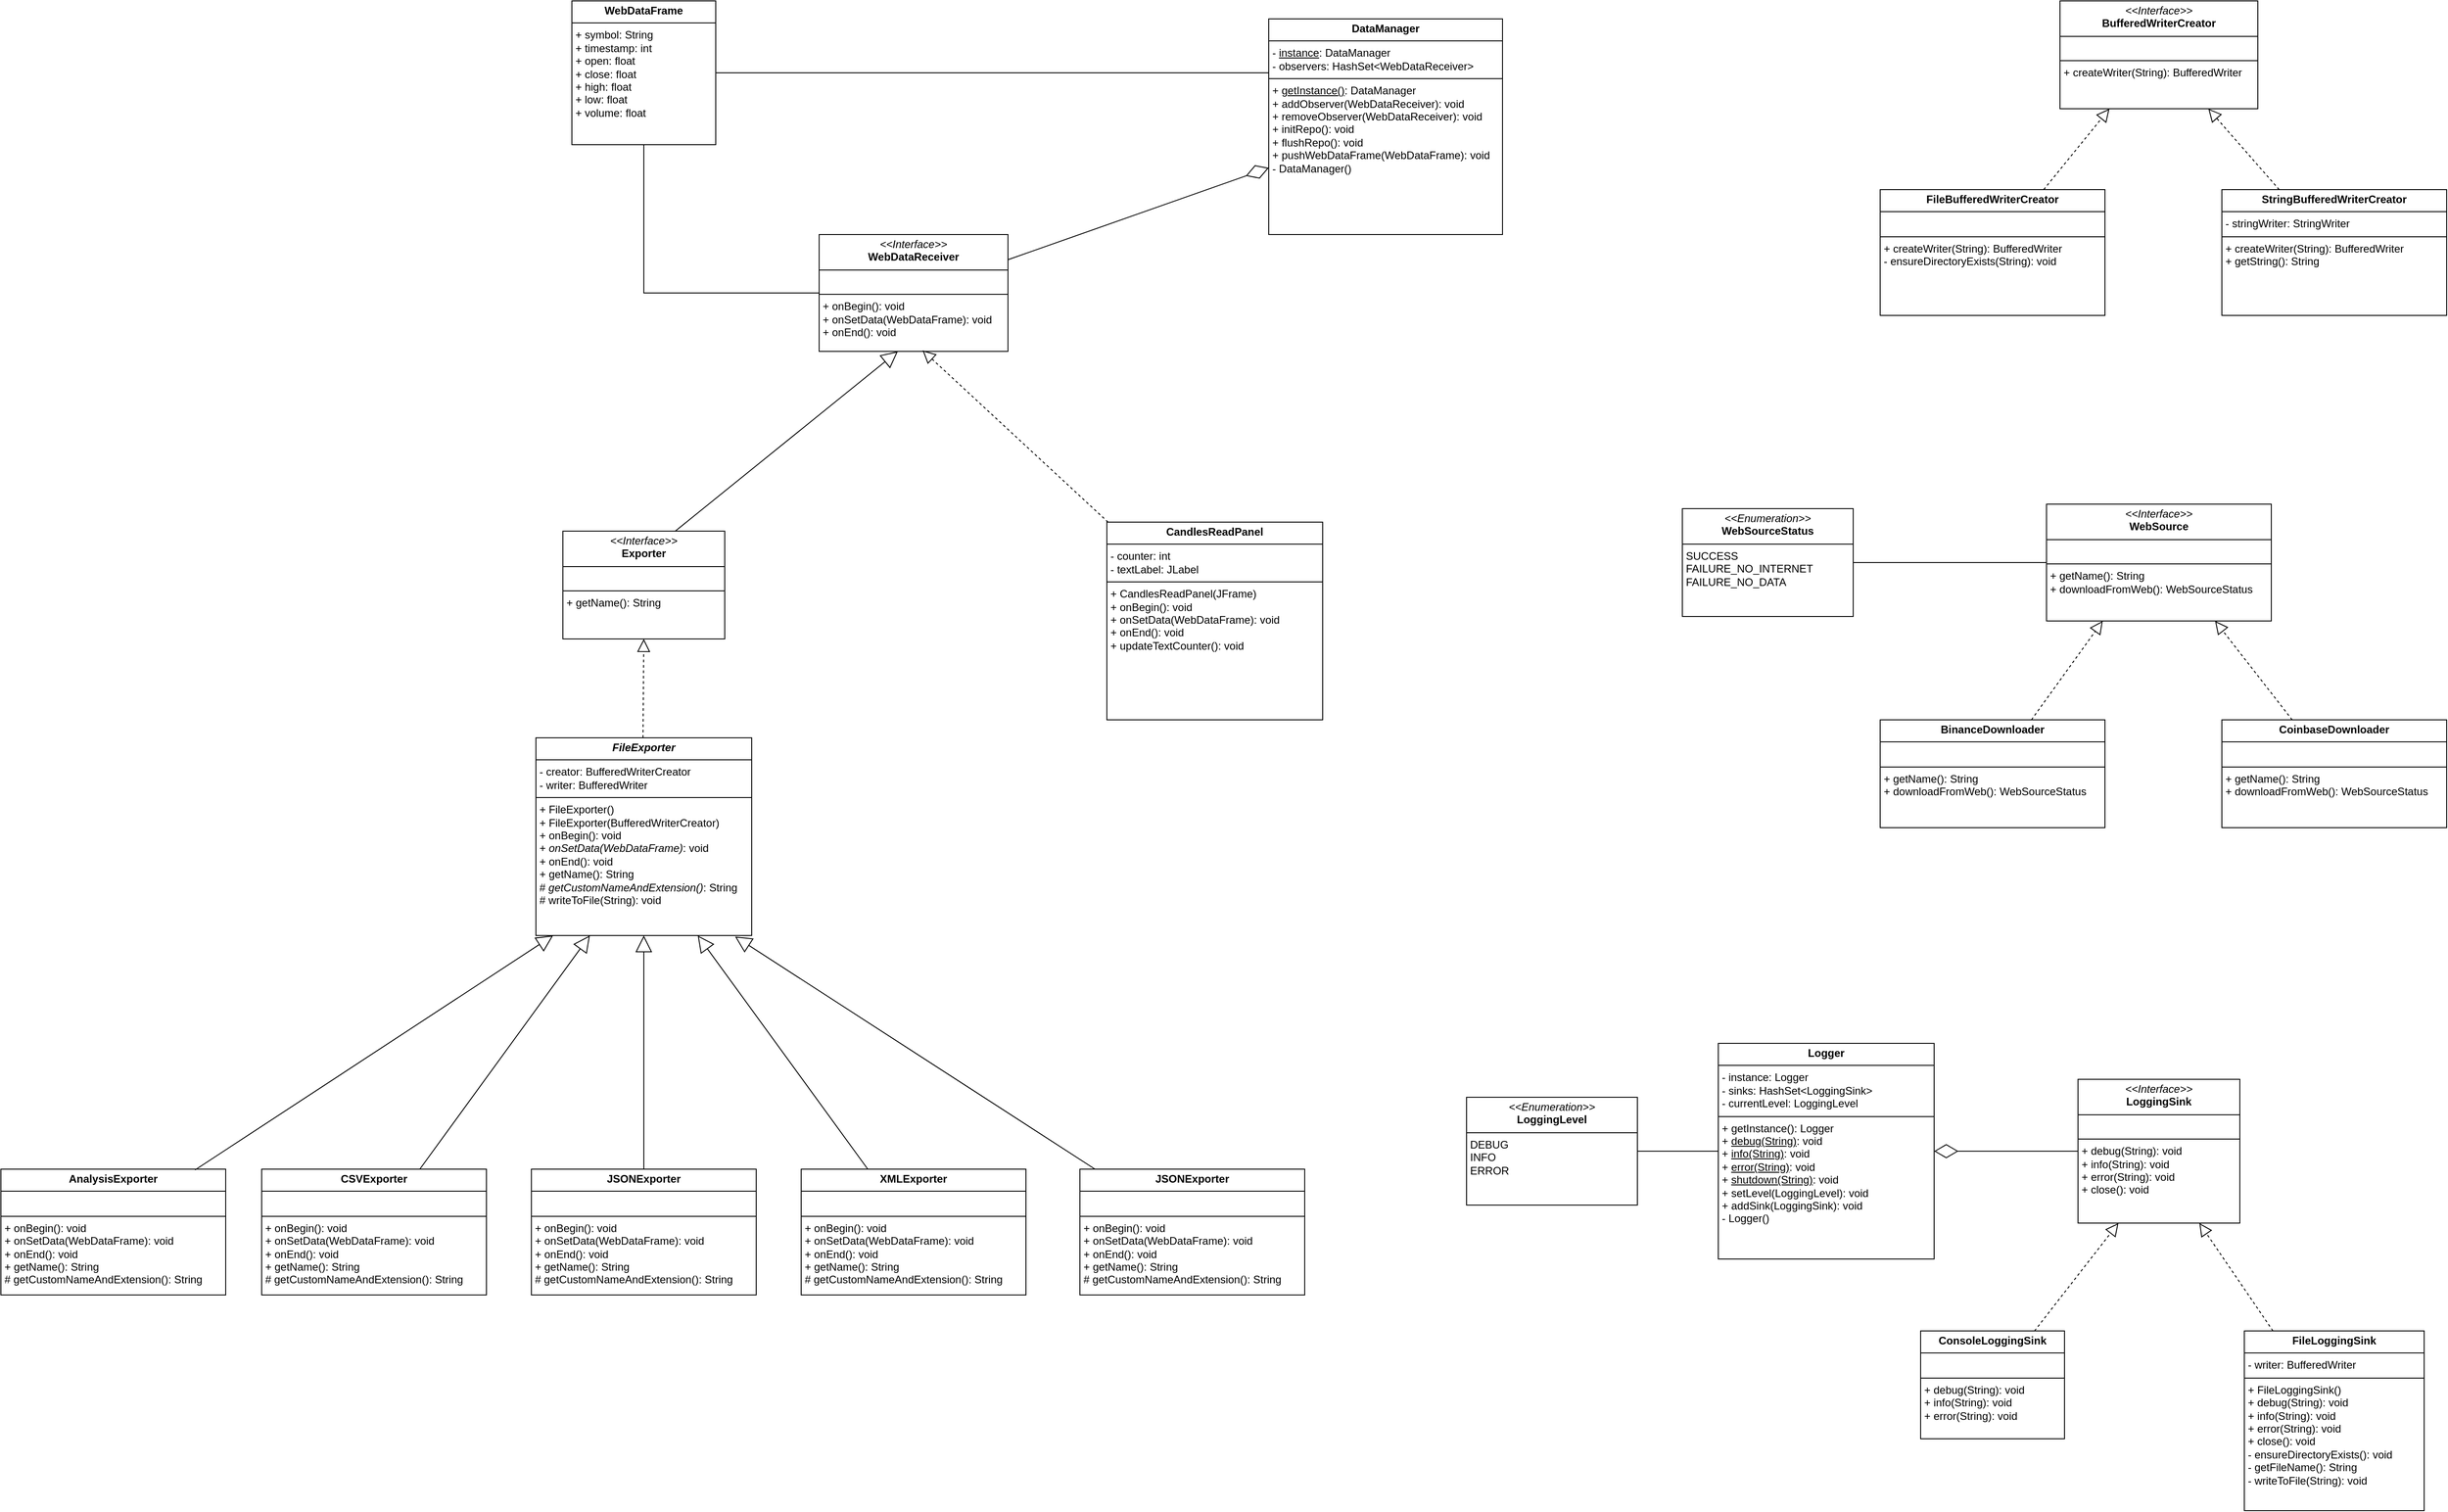 <mxfile version="28.2.7">
  <diagram name="Strona-1" id="zHpnIhUEnc6ASibu7dxd">
    <mxGraphModel dx="2084" dy="1054" grid="1" gridSize="20" guides="1" tooltips="1" connect="1" arrows="1" fold="1" page="1" pageScale="1" pageWidth="3000" pageHeight="2000" math="0" shadow="0">
      <root>
        <mxCell id="0" />
        <mxCell id="1" parent="0" />
        <mxCell id="rGbhJyJhz0m8njLA5riN-10" value="&lt;p style=&quot;margin:0px;margin-top:4px;text-align:center;&quot;&gt;&lt;i&gt;&amp;lt;&amp;lt;Interface&amp;gt;&amp;gt;&lt;/i&gt;&lt;br&gt;&lt;b&gt;WebSource&lt;/b&gt;&lt;/p&gt;&lt;hr size=&quot;1&quot; style=&quot;border-style:solid;&quot;&gt;&lt;p style=&quot;margin:0px;margin-left:4px;&quot;&gt;&lt;br&gt;&lt;/p&gt;&lt;hr size=&quot;1&quot; style=&quot;border-style:solid;&quot;&gt;&lt;p style=&quot;margin:0px;margin-left:4px;&quot;&gt;+ getName(): String&lt;br&gt;+ downloadFromWeb(): WebSourceStatus&lt;/p&gt;" style="verticalAlign=top;align=left;overflow=fill;html=1;whiteSpace=wrap;" parent="1" vertex="1">
          <mxGeometry x="2385" y="640" width="250" height="130" as="geometry" />
        </mxCell>
        <mxCell id="rGbhJyJhz0m8njLA5riN-11" value="&lt;p style=&quot;margin:0px;margin-top:4px;text-align:center;&quot;&gt;&lt;i&gt;&amp;lt;&amp;lt;Interface&amp;gt;&amp;gt;&lt;/i&gt;&lt;br&gt;&lt;b&gt;WebDataReceiver&lt;/b&gt;&lt;/p&gt;&lt;hr size=&quot;1&quot; style=&quot;border-style:solid;&quot;&gt;&lt;p style=&quot;margin:0px;margin-left:4px;&quot;&gt;&lt;br&gt;&lt;/p&gt;&lt;hr size=&quot;1&quot; style=&quot;border-style:solid;&quot;&gt;&lt;p style=&quot;margin:0px;margin-left:4px;&quot;&gt;+ onBegin(): void&lt;br&gt;+ onSetData(WebDataFrame): void&lt;/p&gt;&lt;p style=&quot;margin:0px;margin-left:4px;&quot;&gt;+ onEnd(): void&lt;/p&gt;" style="verticalAlign=top;align=left;overflow=fill;html=1;whiteSpace=wrap;" parent="1" vertex="1">
          <mxGeometry x="1020" y="340" width="210" height="130" as="geometry" />
        </mxCell>
        <mxCell id="rGbhJyJhz0m8njLA5riN-13" value="&lt;p style=&quot;margin:0px;margin-top:4px;text-align:center;&quot;&gt;&lt;i&gt;&amp;lt;&amp;lt;Enumeration&amp;gt;&amp;gt;&lt;/i&gt;&lt;br&gt;&lt;b&gt;WebSourceStatus&lt;/b&gt;&lt;/p&gt;&lt;hr size=&quot;1&quot; style=&quot;border-style:solid;&quot;&gt;&lt;p style=&quot;margin:0px;margin-left:4px;&quot;&gt;SUCCESS&lt;/p&gt;&lt;p style=&quot;margin:0px;margin-left:4px;&quot;&gt;FAILURE_NO_INTERNET&lt;/p&gt;&lt;p style=&quot;margin:0px;margin-left:4px;&quot;&gt;FAILURE_NO_DATA&lt;/p&gt;" style="verticalAlign=top;align=left;overflow=fill;html=1;whiteSpace=wrap;" parent="1" vertex="1">
          <mxGeometry x="1980" y="645" width="190" height="120" as="geometry" />
        </mxCell>
        <mxCell id="rGbhJyJhz0m8njLA5riN-15" value="&lt;p style=&quot;margin:0px;margin-top:4px;text-align:center;&quot;&gt;&lt;b&gt;WebDataFrame&lt;/b&gt;&lt;/p&gt;&lt;hr size=&quot;1&quot; style=&quot;border-style:solid;&quot;&gt;&lt;p style=&quot;margin:0px;margin-left:4px;&quot;&gt;+ symbol: String&lt;/p&gt;&lt;p style=&quot;margin:0px;margin-left:4px;&quot;&gt;+ timestamp: int&lt;/p&gt;&lt;p style=&quot;margin:0px;margin-left:4px;&quot;&gt;+ open: float&lt;/p&gt;&lt;p style=&quot;margin:0px;margin-left:4px;&quot;&gt;+ close: float&lt;/p&gt;&lt;p style=&quot;margin:0px;margin-left:4px;&quot;&gt;+ high: float&lt;/p&gt;&lt;p style=&quot;margin:0px;margin-left:4px;&quot;&gt;+ low: float&lt;/p&gt;&lt;p style=&quot;margin:0px;margin-left:4px;&quot;&gt;+ volume: float&lt;/p&gt;" style="verticalAlign=top;align=left;overflow=fill;html=1;whiteSpace=wrap;" parent="1" vertex="1">
          <mxGeometry x="745" y="80" width="160" height="160" as="geometry" />
        </mxCell>
        <mxCell id="rGbhJyJhz0m8njLA5riN-16" value="&lt;p style=&quot;margin:0px;margin-top:4px;text-align:center;&quot;&gt;&lt;i&gt;&amp;lt;&amp;lt;Interface&amp;gt;&amp;gt;&lt;/i&gt;&lt;br&gt;&lt;b&gt;Exporter&lt;/b&gt;&lt;/p&gt;&lt;hr size=&quot;1&quot; style=&quot;border-style:solid;&quot;&gt;&lt;p style=&quot;margin:0px;margin-left:4px;&quot;&gt;&lt;br&gt;&lt;/p&gt;&lt;hr size=&quot;1&quot; style=&quot;border-style:solid;&quot;&gt;&lt;p style=&quot;margin:0px;margin-left:4px;&quot;&gt;+ getName(): String&lt;br&gt;&lt;/p&gt;" style="verticalAlign=top;align=left;overflow=fill;html=1;whiteSpace=wrap;" parent="1" vertex="1">
          <mxGeometry x="735" y="670" width="180" height="120" as="geometry" />
        </mxCell>
        <mxCell id="rGbhJyJhz0m8njLA5riN-18" value="&lt;p style=&quot;margin:0px;margin-top:4px;text-align:center;&quot;&gt;&lt;b&gt;&lt;i&gt;FileExporter&lt;/i&gt;&lt;/b&gt;&lt;/p&gt;&lt;hr size=&quot;1&quot; style=&quot;border-style:solid;&quot;&gt;&lt;p style=&quot;margin:0px;margin-left:4px;&quot;&gt;- creator: BufferedWriterCreator&lt;/p&gt;&lt;p style=&quot;margin:0px;margin-left:4px;&quot;&gt;- writer: BufferedWriter&lt;/p&gt;&lt;hr size=&quot;1&quot; style=&quot;border-style:solid;&quot;&gt;&lt;p style=&quot;margin:0px;margin-left:4px;&quot;&gt;+ FileExporter()&lt;/p&gt;&lt;p style=&quot;margin:0px;margin-left:4px;&quot;&gt;+ FileExporter(BufferedWriterCreator)&lt;/p&gt;&lt;p style=&quot;margin: 0px 0px 0px 4px;&quot;&gt;+ onBegin(): void&lt;/p&gt;&lt;p style=&quot;margin: 0px 0px 0px 4px;&quot;&gt;+&amp;nbsp;&lt;i&gt;onSetData(&lt;span style=&quot;background-color: transparent; color: light-dark(rgb(0, 0, 0), rgb(255, 255, 255));&quot;&gt;WebDataFrame&lt;/span&gt;&lt;/i&gt;&lt;span style=&quot;background-color: transparent; color: light-dark(rgb(0, 0, 0), rgb(255, 255, 255));&quot;&gt;&lt;i&gt;)&lt;/i&gt;: void&lt;/span&gt;&lt;/p&gt;&lt;p style=&quot;margin: 0px 0px 0px 4px;&quot;&gt;+ onEnd(): void&lt;/p&gt;&lt;p style=&quot;margin: 0px 0px 0px 4px;&quot;&gt;+ getName(): String&lt;/p&gt;&lt;p style=&quot;margin:0px;margin-left:4px;&quot;&gt;# &lt;i&gt;getCustomNameAndExtension()&lt;/i&gt;: String&lt;/p&gt;&lt;p style=&quot;margin:0px;margin-left:4px;&quot;&gt;# writeToFile(String): void&lt;/p&gt;" style="verticalAlign=top;align=left;overflow=fill;html=1;whiteSpace=wrap;" parent="1" vertex="1">
          <mxGeometry x="705" y="900" width="240" height="220" as="geometry" />
        </mxCell>
        <mxCell id="rGbhJyJhz0m8njLA5riN-19" value="&lt;p style=&quot;margin:0px;margin-top:4px;text-align:center;&quot;&gt;&lt;b&gt;AnalysisExporter&lt;/b&gt;&lt;/p&gt;&lt;hr size=&quot;1&quot; style=&quot;border-style:solid;&quot;&gt;&lt;p style=&quot;margin:0px;margin-left:4px;&quot;&gt;&lt;br&gt;&lt;/p&gt;&lt;hr size=&quot;1&quot; style=&quot;border-style:solid;&quot;&gt;&lt;p style=&quot;margin:0px;margin-left:4px;&quot;&gt;&lt;span style=&quot;background-color: transparent; color: light-dark(rgb(0, 0, 0), rgb(255, 255, 255));&quot;&gt;+ onBegin(): void&lt;/span&gt;&lt;/p&gt;&lt;p style=&quot;margin: 0px 0px 0px 4px;&quot;&gt;+&amp;nbsp;onSetData(&lt;span style=&quot;background-color: transparent; color: light-dark(rgb(0, 0, 0), rgb(255, 255, 255));&quot;&gt;WebDataFrame&lt;/span&gt;&lt;span style=&quot;background-color: transparent; color: light-dark(rgb(0, 0, 0), rgb(255, 255, 255));&quot;&gt;): void&lt;/span&gt;&lt;/p&gt;&lt;p style=&quot;margin: 0px 0px 0px 4px;&quot;&gt;+ onEnd(): void&lt;/p&gt;&lt;p style=&quot;margin: 0px 0px 0px 4px;&quot;&gt;+ getName(): String&lt;/p&gt;&lt;p style=&quot;margin: 0px 0px 0px 4px;&quot;&gt;#&amp;nbsp;getCustomNameAndExtension(): String&lt;/p&gt;" style="verticalAlign=top;align=left;overflow=fill;html=1;whiteSpace=wrap;" parent="1" vertex="1">
          <mxGeometry x="110" y="1380" width="250" height="140" as="geometry" />
        </mxCell>
        <mxCell id="rGbhJyJhz0m8njLA5riN-20" value="&lt;p style=&quot;margin:0px;margin-top:4px;text-align:center;&quot;&gt;&lt;b&gt;CSVExporter&lt;/b&gt;&lt;/p&gt;&lt;hr size=&quot;1&quot; style=&quot;border-style:solid;&quot;&gt;&lt;p style=&quot;margin:0px;margin-left:4px;&quot;&gt;&lt;br&gt;&lt;/p&gt;&lt;hr size=&quot;1&quot; style=&quot;border-style:solid;&quot;&gt;&lt;p style=&quot;margin:0px;margin-left:4px;&quot;&gt;&lt;span style=&quot;background-color: transparent; color: light-dark(rgb(0, 0, 0), rgb(255, 255, 255));&quot;&gt;+ onBegin(): void&lt;/span&gt;&lt;/p&gt;&lt;p style=&quot;margin: 0px 0px 0px 4px;&quot;&gt;+&amp;nbsp;onSetData(&lt;span style=&quot;background-color: transparent; color: light-dark(rgb(0, 0, 0), rgb(255, 255, 255));&quot;&gt;WebDataFrame&lt;/span&gt;&lt;span style=&quot;background-color: transparent; color: light-dark(rgb(0, 0, 0), rgb(255, 255, 255));&quot;&gt;): void&lt;/span&gt;&lt;/p&gt;&lt;p style=&quot;margin: 0px 0px 0px 4px;&quot;&gt;+ onEnd(): void&lt;/p&gt;&lt;p style=&quot;margin: 0px 0px 0px 4px;&quot;&gt;+ getName(): String&lt;/p&gt;&lt;p style=&quot;margin: 0px 0px 0px 4px;&quot;&gt;#&amp;nbsp;getCustomNameAndExtension(): String&lt;/p&gt;" style="verticalAlign=top;align=left;overflow=fill;html=1;whiteSpace=wrap;" parent="1" vertex="1">
          <mxGeometry x="400" y="1380" width="250" height="140" as="geometry" />
        </mxCell>
        <mxCell id="rGbhJyJhz0m8njLA5riN-21" value="&lt;p style=&quot;margin:0px;margin-top:4px;text-align:center;&quot;&gt;&lt;b&gt;JSONExporter&lt;/b&gt;&lt;/p&gt;&lt;hr size=&quot;1&quot; style=&quot;border-style:solid;&quot;&gt;&lt;p style=&quot;margin:0px;margin-left:4px;&quot;&gt;&lt;br&gt;&lt;/p&gt;&lt;hr size=&quot;1&quot; style=&quot;border-style:solid;&quot;&gt;&lt;p style=&quot;margin:0px;margin-left:4px;&quot;&gt;&lt;span style=&quot;background-color: transparent; color: light-dark(rgb(0, 0, 0), rgb(255, 255, 255));&quot;&gt;+ onBegin(): void&lt;/span&gt;&lt;/p&gt;&lt;p style=&quot;margin: 0px 0px 0px 4px;&quot;&gt;+&amp;nbsp;onSetData(&lt;span style=&quot;background-color: transparent; color: light-dark(rgb(0, 0, 0), rgb(255, 255, 255));&quot;&gt;WebDataFrame&lt;/span&gt;&lt;span style=&quot;background-color: transparent; color: light-dark(rgb(0, 0, 0), rgb(255, 255, 255));&quot;&gt;): void&lt;/span&gt;&lt;/p&gt;&lt;p style=&quot;margin: 0px 0px 0px 4px;&quot;&gt;+ onEnd(): void&lt;/p&gt;&lt;p style=&quot;margin: 0px 0px 0px 4px;&quot;&gt;+ getName(): String&lt;/p&gt;&lt;p style=&quot;margin: 0px 0px 0px 4px;&quot;&gt;#&amp;nbsp;getCustomNameAndExtension(): String&lt;/p&gt;" style="verticalAlign=top;align=left;overflow=fill;html=1;whiteSpace=wrap;" parent="1" vertex="1">
          <mxGeometry x="700" y="1380" width="250" height="140" as="geometry" />
        </mxCell>
        <mxCell id="rGbhJyJhz0m8njLA5riN-22" value="&lt;p style=&quot;margin:0px;margin-top:4px;text-align:center;&quot;&gt;&lt;b&gt;XMLExporter&lt;/b&gt;&lt;/p&gt;&lt;hr size=&quot;1&quot; style=&quot;border-style:solid;&quot;&gt;&lt;p style=&quot;margin:0px;margin-left:4px;&quot;&gt;&lt;br&gt;&lt;/p&gt;&lt;hr size=&quot;1&quot; style=&quot;border-style:solid;&quot;&gt;&lt;p style=&quot;margin:0px;margin-left:4px;&quot;&gt;&lt;span style=&quot;background-color: transparent; color: light-dark(rgb(0, 0, 0), rgb(255, 255, 255));&quot;&gt;+ onBegin(): void&lt;/span&gt;&lt;/p&gt;&lt;p style=&quot;margin: 0px 0px 0px 4px;&quot;&gt;+&amp;nbsp;onSetData(&lt;span style=&quot;background-color: transparent; color: light-dark(rgb(0, 0, 0), rgb(255, 255, 255));&quot;&gt;WebDataFrame&lt;/span&gt;&lt;span style=&quot;background-color: transparent; color: light-dark(rgb(0, 0, 0), rgb(255, 255, 255));&quot;&gt;): void&lt;/span&gt;&lt;/p&gt;&lt;p style=&quot;margin: 0px 0px 0px 4px;&quot;&gt;+ onEnd(): void&lt;/p&gt;&lt;p style=&quot;margin: 0px 0px 0px 4px;&quot;&gt;+ getName(): String&lt;/p&gt;&lt;p style=&quot;margin: 0px 0px 0px 4px;&quot;&gt;#&amp;nbsp;getCustomNameAndExtension(): String&lt;/p&gt;" style="verticalAlign=top;align=left;overflow=fill;html=1;whiteSpace=wrap;" parent="1" vertex="1">
          <mxGeometry x="1000" y="1380" width="250" height="140" as="geometry" />
        </mxCell>
        <mxCell id="rGbhJyJhz0m8njLA5riN-23" value="&lt;p style=&quot;margin:0px;margin-top:4px;text-align:center;&quot;&gt;&lt;b&gt;JSONExporter&lt;/b&gt;&lt;/p&gt;&lt;hr size=&quot;1&quot; style=&quot;border-style:solid;&quot;&gt;&lt;p style=&quot;margin:0px;margin-left:4px;&quot;&gt;&lt;br&gt;&lt;/p&gt;&lt;hr size=&quot;1&quot; style=&quot;border-style:solid;&quot;&gt;&lt;p style=&quot;margin:0px;margin-left:4px;&quot;&gt;&lt;span style=&quot;background-color: transparent; color: light-dark(rgb(0, 0, 0), rgb(255, 255, 255));&quot;&gt;+ onBegin(): void&lt;/span&gt;&lt;/p&gt;&lt;p style=&quot;margin: 0px 0px 0px 4px;&quot;&gt;+&amp;nbsp;onSetData(&lt;span style=&quot;background-color: transparent; color: light-dark(rgb(0, 0, 0), rgb(255, 255, 255));&quot;&gt;WebDataFrame&lt;/span&gt;&lt;span style=&quot;background-color: transparent; color: light-dark(rgb(0, 0, 0), rgb(255, 255, 255));&quot;&gt;): void&lt;/span&gt;&lt;/p&gt;&lt;p style=&quot;margin: 0px 0px 0px 4px;&quot;&gt;+ onEnd(): void&lt;/p&gt;&lt;p style=&quot;margin: 0px 0px 0px 4px;&quot;&gt;+ getName(): String&lt;/p&gt;&lt;p style=&quot;margin: 0px 0px 0px 4px;&quot;&gt;#&amp;nbsp;getCustomNameAndExtension(): String&lt;/p&gt;" style="verticalAlign=top;align=left;overflow=fill;html=1;whiteSpace=wrap;" parent="1" vertex="1">
          <mxGeometry x="1310" y="1380" width="250" height="140" as="geometry" />
        </mxCell>
        <mxCell id="rGbhJyJhz0m8njLA5riN-24" value="&lt;p style=&quot;margin:0px;margin-top:4px;text-align:center;&quot;&gt;&lt;i&gt;&amp;lt;&amp;lt;Interface&amp;gt;&amp;gt;&lt;/i&gt;&lt;br&gt;&lt;b&gt;BufferedWriterCreator&lt;/b&gt;&lt;/p&gt;&lt;hr size=&quot;1&quot; style=&quot;border-style:solid;&quot;&gt;&lt;p style=&quot;margin:0px;margin-left:4px;&quot;&gt;&lt;br&gt;&lt;/p&gt;&lt;hr size=&quot;1&quot; style=&quot;border-style:solid;&quot;&gt;&lt;p style=&quot;margin:0px;margin-left:4px;&quot;&gt;+ createWriter(String): BufferedWriter&lt;br&gt;&lt;/p&gt;" style="verticalAlign=top;align=left;overflow=fill;html=1;whiteSpace=wrap;" parent="1" vertex="1">
          <mxGeometry x="2400" y="80" width="220" height="120" as="geometry" />
        </mxCell>
        <mxCell id="rGbhJyJhz0m8njLA5riN-25" value="&lt;p style=&quot;margin:0px;margin-top:4px;text-align:center;&quot;&gt;&lt;b&gt;FileBufferedWriterCreator&lt;/b&gt;&lt;/p&gt;&lt;hr size=&quot;1&quot; style=&quot;border-style:solid;&quot;&gt;&lt;p style=&quot;margin:0px;margin-left:4px;&quot;&gt;&lt;br&gt;&lt;/p&gt;&lt;hr size=&quot;1&quot; style=&quot;border-style:solid;&quot;&gt;&lt;p style=&quot;margin:0px;margin-left:4px;&quot;&gt;+ createWriter(String): BufferedWriter&lt;/p&gt;&lt;p style=&quot;margin:0px;margin-left:4px;&quot;&gt;- ensureDirectoryExists(String): void&lt;/p&gt;" style="verticalAlign=top;align=left;overflow=fill;html=1;whiteSpace=wrap;" parent="1" vertex="1">
          <mxGeometry x="2200" y="290" width="250" height="140" as="geometry" />
        </mxCell>
        <mxCell id="rGbhJyJhz0m8njLA5riN-26" value="&lt;p style=&quot;margin:0px;margin-top:4px;text-align:center;&quot;&gt;&lt;b&gt;StringBufferedWriterCreator&lt;/b&gt;&lt;/p&gt;&lt;hr size=&quot;1&quot; style=&quot;border-style:solid;&quot;&gt;&lt;p style=&quot;margin:0px;margin-left:4px;&quot;&gt;- stringWriter: StringWriter&lt;/p&gt;&lt;hr size=&quot;1&quot; style=&quot;border-style:solid;&quot;&gt;&lt;p style=&quot;margin:0px;margin-left:4px;&quot;&gt;+ createWriter(String): BufferedWriter&lt;/p&gt;&lt;p style=&quot;margin:0px;margin-left:4px;&quot;&gt;+ getString(): String&lt;/p&gt;" style="verticalAlign=top;align=left;overflow=fill;html=1;whiteSpace=wrap;" parent="1" vertex="1">
          <mxGeometry x="2580" y="290" width="250" height="140" as="geometry" />
        </mxCell>
        <mxCell id="rGbhJyJhz0m8njLA5riN-27" value="&lt;p style=&quot;margin:0px;margin-top:4px;text-align:center;&quot;&gt;&lt;b&gt;BinanceDownloader&lt;/b&gt;&lt;/p&gt;&lt;hr size=&quot;1&quot; style=&quot;border-style:solid;&quot;&gt;&lt;p style=&quot;margin:0px;margin-left:4px;&quot;&gt;&lt;br&gt;&lt;/p&gt;&lt;hr size=&quot;1&quot; style=&quot;border-style:solid;&quot;&gt;&lt;p style=&quot;margin:0px;margin-left:4px;&quot;&gt;+ getName(): String&lt;br&gt;+ downloadFromWeb(): WebSourceStatus&lt;span style=&quot;background-color: transparent; color: light-dark(rgb(0, 0, 0), rgb(255, 255, 255));&quot;&gt;&lt;/span&gt;&lt;/p&gt;" style="verticalAlign=top;align=left;overflow=fill;html=1;whiteSpace=wrap;" parent="1" vertex="1">
          <mxGeometry x="2200" y="880" width="250" height="120" as="geometry" />
        </mxCell>
        <mxCell id="rGbhJyJhz0m8njLA5riN-28" value="&lt;p style=&quot;margin:0px;margin-top:4px;text-align:center;&quot;&gt;&lt;b&gt;CoinbaseDownloader&lt;/b&gt;&lt;/p&gt;&lt;hr size=&quot;1&quot; style=&quot;border-style:solid;&quot;&gt;&lt;p style=&quot;margin:0px;margin-left:4px;&quot;&gt;&lt;br&gt;&lt;/p&gt;&lt;hr size=&quot;1&quot; style=&quot;border-style:solid;&quot;&gt;&lt;p style=&quot;margin:0px;margin-left:4px;&quot;&gt;+ getName(): String&lt;br&gt;+ downloadFromWeb(): WebSourceStatus&lt;span style=&quot;background-color: transparent; color: light-dark(rgb(0, 0, 0), rgb(255, 255, 255));&quot;&gt;&lt;/span&gt;&lt;/p&gt;" style="verticalAlign=top;align=left;overflow=fill;html=1;whiteSpace=wrap;" parent="1" vertex="1">
          <mxGeometry x="2580" y="880" width="250" height="120" as="geometry" />
        </mxCell>
        <mxCell id="rGbhJyJhz0m8njLA5riN-29" value="&lt;p style=&quot;margin:0px;margin-top:4px;text-align:center;&quot;&gt;&lt;i&gt;&amp;lt;&amp;lt;Interface&amp;gt;&amp;gt;&lt;/i&gt;&lt;br&gt;&lt;b&gt;LoggingSink&lt;/b&gt;&lt;/p&gt;&lt;hr size=&quot;1&quot; style=&quot;border-style:solid;&quot;&gt;&lt;p style=&quot;margin:0px;margin-left:4px;&quot;&gt;&lt;br&gt;&lt;/p&gt;&lt;hr size=&quot;1&quot; style=&quot;border-style:solid;&quot;&gt;&lt;p style=&quot;margin:0px;margin-left:4px;&quot;&gt;+ debug(String): void&lt;/p&gt;&lt;p style=&quot;margin:0px;margin-left:4px;&quot;&gt;+ info(String): void&lt;/p&gt;&lt;p style=&quot;margin:0px;margin-left:4px;&quot;&gt;+ error(String): void&lt;/p&gt;&lt;p style=&quot;margin:0px;margin-left:4px;&quot;&gt;+ close(): void&lt;/p&gt;" style="verticalAlign=top;align=left;overflow=fill;html=1;whiteSpace=wrap;" parent="1" vertex="1">
          <mxGeometry x="2420" y="1280" width="180" height="160" as="geometry" />
        </mxCell>
        <mxCell id="rGbhJyJhz0m8njLA5riN-30" value="&lt;p style=&quot;margin:0px;margin-top:4px;text-align:center;&quot;&gt;&lt;b&gt;ConsoleLoggingSink&lt;/b&gt;&lt;/p&gt;&lt;hr size=&quot;1&quot; style=&quot;border-style:solid;&quot;&gt;&lt;p style=&quot;margin:0px;margin-left:4px;&quot;&gt;&lt;br&gt;&lt;/p&gt;&lt;hr size=&quot;1&quot; style=&quot;border-style:solid;&quot;&gt;&lt;p style=&quot;margin: 0px 0px 0px 4px;&quot;&gt;+ debug(String): void&lt;/p&gt;&lt;p style=&quot;margin: 0px 0px 0px 4px;&quot;&gt;+ info(String): void&lt;/p&gt;&lt;p style=&quot;margin: 0px 0px 0px 4px;&quot;&gt;+ error(String): void&lt;/p&gt;" style="verticalAlign=top;align=left;overflow=fill;html=1;whiteSpace=wrap;" parent="1" vertex="1">
          <mxGeometry x="2245" y="1560" width="160" height="120" as="geometry" />
        </mxCell>
        <mxCell id="rGbhJyJhz0m8njLA5riN-31" value="&lt;p style=&quot;margin:0px;margin-top:4px;text-align:center;&quot;&gt;&lt;b&gt;FileLoggingSink&lt;/b&gt;&lt;/p&gt;&lt;hr size=&quot;1&quot; style=&quot;border-style:solid;&quot;&gt;&lt;p style=&quot;margin:0px;margin-left:4px;&quot;&gt;- writer: BufferedWriter&lt;/p&gt;&lt;hr size=&quot;1&quot; style=&quot;border-style:solid;&quot;&gt;&lt;p style=&quot;margin: 0px 0px 0px 4px;&quot;&gt;+&amp;nbsp;FileLoggingSink()&lt;/p&gt;&lt;p style=&quot;margin: 0px 0px 0px 4px;&quot;&gt;+ debug(String): void&lt;/p&gt;&lt;p style=&quot;margin: 0px 0px 0px 4px;&quot;&gt;+ info(String): void&lt;/p&gt;&lt;p style=&quot;margin: 0px 0px 0px 4px;&quot;&gt;+ error(String): void&lt;/p&gt;&lt;p style=&quot;margin: 0px 0px 0px 4px;&quot;&gt;+ close(): void&lt;/p&gt;&lt;p style=&quot;margin: 0px 0px 0px 4px;&quot;&gt;- ensureDirectoryExists(): void&lt;/p&gt;&lt;p style=&quot;margin: 0px 0px 0px 4px;&quot;&gt;- getFileName(): String&lt;/p&gt;&lt;p style=&quot;margin: 0px 0px 0px 4px;&quot;&gt;- writeToFile(String): void&lt;/p&gt;" style="verticalAlign=top;align=left;overflow=fill;html=1;whiteSpace=wrap;" parent="1" vertex="1">
          <mxGeometry x="2605" y="1560" width="200" height="200" as="geometry" />
        </mxCell>
        <mxCell id="rGbhJyJhz0m8njLA5riN-32" value="&lt;p style=&quot;margin:0px;margin-top:4px;text-align:center;&quot;&gt;&lt;b&gt;Logger&lt;/b&gt;&lt;/p&gt;&lt;hr size=&quot;1&quot; style=&quot;border-style:solid;&quot;&gt;&lt;p style=&quot;margin:0px;margin-left:4px;&quot;&gt;- instance: Logger&lt;/p&gt;&lt;p style=&quot;margin:0px;margin-left:4px;&quot;&gt;- sinks: HashSet&amp;lt;LoggingSink&amp;gt;&lt;/p&gt;&lt;p style=&quot;margin:0px;margin-left:4px;&quot;&gt;- currentLevel: LoggingLevel&lt;/p&gt;&lt;hr size=&quot;1&quot; style=&quot;border-style:solid;&quot;&gt;&lt;p style=&quot;margin: 0px 0px 0px 4px;&quot;&gt;+ getInstance(): Logger&lt;/p&gt;&lt;p style=&quot;margin: 0px 0px 0px 4px;&quot;&gt;+&amp;nbsp;&lt;u&gt;debug(String)&lt;/u&gt;: void&lt;/p&gt;&lt;p style=&quot;margin: 0px 0px 0px 4px;&quot;&gt;+&amp;nbsp;&lt;u&gt;info(String)&lt;/u&gt;: void&lt;/p&gt;&lt;p style=&quot;margin: 0px 0px 0px 4px;&quot;&gt;+&amp;nbsp;&lt;u&gt;error(String)&lt;/u&gt;: void&lt;/p&gt;&lt;p style=&quot;margin: 0px 0px 0px 4px;&quot;&gt;+&amp;nbsp;&lt;u&gt;shutdown(String)&lt;/u&gt;: void&lt;/p&gt;&lt;p style=&quot;margin: 0px 0px 0px 4px;&quot;&gt;+&amp;nbsp;setLevel(LoggingLevel): void&lt;/p&gt;&lt;p style=&quot;margin: 0px 0px 0px 4px;&quot;&gt;+ addSink(LoggingSink): void&lt;/p&gt;&lt;p style=&quot;margin:0px;margin-left:4px;&quot;&gt;- Logger()&lt;/p&gt;" style="verticalAlign=top;align=left;overflow=fill;html=1;whiteSpace=wrap;" parent="1" vertex="1">
          <mxGeometry x="2020" y="1240" width="240" height="240" as="geometry" />
        </mxCell>
        <mxCell id="rGbhJyJhz0m8njLA5riN-33" value="&lt;p style=&quot;margin:0px;margin-top:4px;text-align:center;&quot;&gt;&lt;i&gt;&amp;lt;&amp;lt;Enumeration&amp;gt;&amp;gt;&lt;/i&gt;&lt;br&gt;&lt;b&gt;LoggingLevel&lt;/b&gt;&lt;/p&gt;&lt;hr size=&quot;1&quot; style=&quot;border-style:solid;&quot;&gt;&lt;p style=&quot;margin:0px;margin-left:4px;&quot;&gt;DEBUG&lt;/p&gt;&lt;p style=&quot;margin:0px;margin-left:4px;&quot;&gt;INFO&lt;/p&gt;&lt;p style=&quot;margin:0px;margin-left:4px;&quot;&gt;ERROR&lt;/p&gt;" style="verticalAlign=top;align=left;overflow=fill;html=1;whiteSpace=wrap;" parent="1" vertex="1">
          <mxGeometry x="1740" y="1300" width="190" height="120" as="geometry" />
        </mxCell>
        <mxCell id="rGbhJyJhz0m8njLA5riN-34" value="&lt;p style=&quot;margin:0px;margin-top:4px;text-align:center;&quot;&gt;&lt;b&gt;DataManager&lt;/b&gt;&lt;/p&gt;&lt;hr size=&quot;1&quot; style=&quot;border-style:solid;&quot;&gt;&lt;p style=&quot;margin:0px;margin-left:4px;&quot;&gt;- &lt;u&gt;instance&lt;/u&gt;: DataManager&lt;/p&gt;&lt;p style=&quot;margin:0px;margin-left:4px;&quot;&gt;- observers: HashSet&amp;lt;WebDataReceiver&amp;gt;&lt;/p&gt;&lt;hr size=&quot;1&quot; style=&quot;border-style:solid;&quot;&gt;&lt;p style=&quot;margin: 0px 0px 0px 4px;&quot;&gt;&lt;span style=&quot;background-color: transparent; color: light-dark(rgb(0, 0, 0), rgb(255, 255, 255));&quot;&gt;+ &lt;u&gt;getInstance()&lt;/u&gt;: DataManager&lt;/span&gt;&lt;/p&gt;&lt;p style=&quot;margin: 0px 0px 0px 4px;&quot;&gt;&lt;span style=&quot;background-color: transparent; color: light-dark(rgb(0, 0, 0), rgb(255, 255, 255));&quot;&gt;+ addObserver(WebDataReceiver): void&lt;/span&gt;&lt;/p&gt;&lt;p style=&quot;margin: 0px 0px 0px 4px;&quot;&gt;+ removeObserver(WebDataReceiver): void&lt;span style=&quot;background-color: transparent; color: light-dark(rgb(0, 0, 0), rgb(255, 255, 255));&quot;&gt;&lt;/span&gt;&lt;/p&gt;&lt;p style=&quot;margin: 0px 0px 0px 4px;&quot;&gt;+ initRepo(): void&lt;/p&gt;&lt;p style=&quot;margin: 0px 0px 0px 4px;&quot;&gt;+ flushRepo(): void&lt;/p&gt;&lt;p style=&quot;margin: 0px 0px 0px 4px;&quot;&gt;+ pushWebDataFrame(WebDataFrame): void&lt;/p&gt;&lt;p style=&quot;margin:0px;margin-left:4px;&quot;&gt;- DataManager()&lt;/p&gt;" style="verticalAlign=top;align=left;overflow=fill;html=1;whiteSpace=wrap;" parent="1" vertex="1">
          <mxGeometry x="1520" y="100" width="260" height="240" as="geometry" />
        </mxCell>
        <mxCell id="YM9OeA3lHoc0OY5sdOXE-1" value="" style="endArrow=block;dashed=1;endFill=0;endSize=12;html=1;rounded=0;entryX=0.25;entryY=1;entryDx=0;entryDy=0;" edge="1" parent="1" source="rGbhJyJhz0m8njLA5riN-25" target="rGbhJyJhz0m8njLA5riN-24">
          <mxGeometry width="160" relative="1" as="geometry">
            <mxPoint x="2325" y="130" as="sourcePoint" />
            <mxPoint x="2325" y="130" as="targetPoint" />
          </mxGeometry>
        </mxCell>
        <mxCell id="YM9OeA3lHoc0OY5sdOXE-2" value="" style="endArrow=block;dashed=1;endFill=0;endSize=12;html=1;rounded=0;entryX=0.75;entryY=1;entryDx=0;entryDy=0;" edge="1" parent="1" source="rGbhJyJhz0m8njLA5riN-26" target="rGbhJyJhz0m8njLA5riN-24">
          <mxGeometry width="160" relative="1" as="geometry">
            <mxPoint x="2705" y="130" as="sourcePoint" />
            <mxPoint x="2705" y="130" as="targetPoint" />
          </mxGeometry>
        </mxCell>
        <mxCell id="YM9OeA3lHoc0OY5sdOXE-3" value="" style="endArrow=block;dashed=1;endFill=0;endSize=12;html=1;rounded=0;entryX=0.25;entryY=1;entryDx=0;entryDy=0;" edge="1" parent="1" source="rGbhJyJhz0m8njLA5riN-27" target="rGbhJyJhz0m8njLA5riN-10">
          <mxGeometry width="160" relative="1" as="geometry">
            <mxPoint x="2325" y="720" as="sourcePoint" />
            <mxPoint x="2325" y="720" as="targetPoint" />
          </mxGeometry>
        </mxCell>
        <mxCell id="YM9OeA3lHoc0OY5sdOXE-4" value="" style="endArrow=block;dashed=1;endFill=0;endSize=12;html=1;rounded=0;entryX=0.75;entryY=1;entryDx=0;entryDy=0;" edge="1" parent="1" source="rGbhJyJhz0m8njLA5riN-28" target="rGbhJyJhz0m8njLA5riN-10">
          <mxGeometry width="160" relative="1" as="geometry">
            <mxPoint x="2705" y="720" as="sourcePoint" />
            <mxPoint x="2705" y="720" as="targetPoint" />
          </mxGeometry>
        </mxCell>
        <mxCell id="YM9OeA3lHoc0OY5sdOXE-5" value="" style="endArrow=block;dashed=1;endFill=0;endSize=12;html=1;rounded=0;entryX=0.25;entryY=1;entryDx=0;entryDy=0;" edge="1" parent="1" source="rGbhJyJhz0m8njLA5riN-30" target="rGbhJyJhz0m8njLA5riN-29">
          <mxGeometry width="160" relative="1" as="geometry">
            <mxPoint x="2325" y="1400" as="sourcePoint" />
            <mxPoint x="2325" y="1400" as="targetPoint" />
          </mxGeometry>
        </mxCell>
        <mxCell id="YM9OeA3lHoc0OY5sdOXE-6" value="" style="endArrow=block;dashed=1;endFill=0;endSize=12;html=1;rounded=0;entryX=0.75;entryY=1;entryDx=0;entryDy=0;" edge="1" parent="1" source="rGbhJyJhz0m8njLA5riN-31" target="rGbhJyJhz0m8njLA5riN-29">
          <mxGeometry width="160" relative="1" as="geometry">
            <mxPoint x="2720" y="1400" as="sourcePoint" />
            <mxPoint x="2720" y="1400" as="targetPoint" />
          </mxGeometry>
        </mxCell>
        <mxCell id="YM9OeA3lHoc0OY5sdOXE-7" value="" style="endArrow=block;dashed=1;endFill=0;endSize=12;html=1;rounded=0;entryX=0.5;entryY=1;entryDx=0;entryDy=0;" edge="1" parent="1" target="rGbhJyJhz0m8njLA5riN-16">
          <mxGeometry width="160" relative="1" as="geometry">
            <mxPoint x="824.09" y="900" as="sourcePoint" />
            <mxPoint x="824.09" y="740" as="targetPoint" />
          </mxGeometry>
        </mxCell>
        <mxCell id="YM9OeA3lHoc0OY5sdOXE-8" value="" style="endArrow=block;endSize=16;endFill=0;html=1;rounded=0;entryX=0.25;entryY=1;entryDx=0;entryDy=0;exitX=0.5;exitY=0;exitDx=0;exitDy=0;" edge="1" parent="1">
          <mxGeometry width="160" relative="1" as="geometry">
            <mxPoint x="860" y="670" as="sourcePoint" />
            <mxPoint x="1107.5" y="470.0" as="targetPoint" />
          </mxGeometry>
        </mxCell>
        <mxCell id="YM9OeA3lHoc0OY5sdOXE-9" value="" style="endArrow=block;endSize=16;endFill=0;html=1;rounded=0;entryX=0.146;entryY=0.996;entryDx=0;entryDy=0;entryPerimeter=0;" edge="1" parent="1">
          <mxGeometry width="160" relative="1" as="geometry">
            <mxPoint x="325.905" y="1380.88" as="sourcePoint" />
            <mxPoint x="724.1" y="1120" as="targetPoint" />
          </mxGeometry>
        </mxCell>
        <mxCell id="YM9OeA3lHoc0OY5sdOXE-10" value="" style="endArrow=block;endSize=16;endFill=0;html=1;rounded=0;entryX=0.25;entryY=1;entryDx=0;entryDy=0;" edge="1" parent="1" source="rGbhJyJhz0m8njLA5riN-20" target="rGbhJyJhz0m8njLA5riN-18">
          <mxGeometry width="160" relative="1" as="geometry">
            <mxPoint x="525" y="1220" as="sourcePoint" />
            <mxPoint x="525" y="1220" as="targetPoint" />
          </mxGeometry>
        </mxCell>
        <mxCell id="YM9OeA3lHoc0OY5sdOXE-11" value="" style="endArrow=block;endSize=16;endFill=0;html=1;rounded=0;entryX=0.5;entryY=1;entryDx=0;entryDy=0;" edge="1" parent="1" source="rGbhJyJhz0m8njLA5riN-21" target="rGbhJyJhz0m8njLA5riN-18">
          <mxGeometry width="160" relative="1" as="geometry">
            <mxPoint x="825" y="1220" as="sourcePoint" />
            <mxPoint x="825" y="1220" as="targetPoint" />
          </mxGeometry>
        </mxCell>
        <mxCell id="YM9OeA3lHoc0OY5sdOXE-12" value="" style="endArrow=block;endSize=16;endFill=0;html=1;rounded=0;entryX=0.75;entryY=1;entryDx=0;entryDy=0;" edge="1" parent="1" source="rGbhJyJhz0m8njLA5riN-22" target="rGbhJyJhz0m8njLA5riN-18">
          <mxGeometry width="160" relative="1" as="geometry">
            <mxPoint x="1125" y="1220" as="sourcePoint" />
            <mxPoint x="1125" y="1220" as="targetPoint" />
          </mxGeometry>
        </mxCell>
        <mxCell id="YM9OeA3lHoc0OY5sdOXE-13" value="" style="endArrow=block;endSize=16;endFill=0;html=1;rounded=0;entryX=0.923;entryY=1.005;entryDx=0;entryDy=0;entryPerimeter=0;" edge="1" parent="1" source="rGbhJyJhz0m8njLA5riN-23" target="rGbhJyJhz0m8njLA5riN-18">
          <mxGeometry width="160" relative="1" as="geometry">
            <mxPoint x="1435" y="1220" as="sourcePoint" />
            <mxPoint x="940" y="1140" as="targetPoint" />
          </mxGeometry>
        </mxCell>
        <mxCell id="YM9OeA3lHoc0OY5sdOXE-15" value="&lt;p style=&quot;margin:0px;margin-top:4px;text-align:center;&quot;&gt;&lt;b&gt;CandlesReadPanel&lt;/b&gt;&lt;/p&gt;&lt;hr size=&quot;1&quot; style=&quot;border-style:solid;&quot;&gt;&lt;p style=&quot;margin:0px;margin-left:4px;&quot;&gt;- counter: int&lt;/p&gt;&lt;p style=&quot;margin:0px;margin-left:4px;&quot;&gt;- textLabel: JLabel&lt;/p&gt;&lt;hr size=&quot;1&quot; style=&quot;border-style:solid;&quot;&gt;&lt;p style=&quot;margin:0px;margin-left:4px;&quot;&gt;+ CandlesReadPanel(JFrame)&lt;/p&gt;&lt;p style=&quot;margin: 0px 0px 0px 4px;&quot;&gt;+ onBegin(): void&lt;/p&gt;&lt;p style=&quot;margin: 0px 0px 0px 4px;&quot;&gt;+&amp;nbsp;onSetData(&lt;span style=&quot;background-color: transparent; color: light-dark(rgb(0, 0, 0), rgb(255, 255, 255));&quot;&gt;WebDataFrame&lt;/span&gt;&lt;span style=&quot;background-color: transparent; color: light-dark(rgb(0, 0, 0), rgb(255, 255, 255));&quot;&gt;): void&lt;/span&gt;&lt;/p&gt;&lt;p style=&quot;margin: 0px 0px 0px 4px;&quot;&gt;+ onEnd(): void&lt;/p&gt;&lt;p style=&quot;margin: 0px 0px 0px 4px;&quot;&gt;+ updateTextCounter(): void&lt;/p&gt;" style="verticalAlign=top;align=left;overflow=fill;html=1;whiteSpace=wrap;" vertex="1" parent="1">
          <mxGeometry x="1340" y="660" width="240" height="220" as="geometry" />
        </mxCell>
        <mxCell id="YM9OeA3lHoc0OY5sdOXE-16" value="" style="endArrow=block;dashed=1;endFill=0;endSize=12;html=1;rounded=0;entryX=0.548;entryY=0.991;entryDx=0;entryDy=0;entryPerimeter=0;" edge="1" parent="1" source="YM9OeA3lHoc0OY5sdOXE-15" target="rGbhJyJhz0m8njLA5riN-11">
          <mxGeometry width="160" relative="1" as="geometry">
            <mxPoint x="1380" y="510" as="sourcePoint" />
            <mxPoint x="1380" y="510" as="targetPoint" />
          </mxGeometry>
        </mxCell>
        <mxCell id="YM9OeA3lHoc0OY5sdOXE-21" value="" style="endArrow=none;html=1;edgeStyle=orthogonalEdgeStyle;rounded=0;entryX=1;entryY=0.5;entryDx=0;entryDy=0;" edge="1" parent="1" source="rGbhJyJhz0m8njLA5riN-10" target="rGbhJyJhz0m8njLA5riN-13">
          <mxGeometry relative="1" as="geometry">
            <mxPoint x="2225" y="705" as="sourcePoint" />
            <mxPoint x="2225" y="705" as="targetPoint" />
          </mxGeometry>
        </mxCell>
        <mxCell id="YM9OeA3lHoc0OY5sdOXE-24" value="" style="endArrow=none;html=1;edgeStyle=orthogonalEdgeStyle;rounded=0;entryX=0;entryY=0.5;entryDx=0;entryDy=0;" edge="1" parent="1" source="rGbhJyJhz0m8njLA5riN-33" target="rGbhJyJhz0m8njLA5riN-32">
          <mxGeometry relative="1" as="geometry">
            <mxPoint x="1870" y="1320" as="sourcePoint" />
            <mxPoint x="2030" y="1320" as="targetPoint" />
          </mxGeometry>
        </mxCell>
        <mxCell id="YM9OeA3lHoc0OY5sdOXE-28" value="" style="endArrow=none;html=1;edgeStyle=orthogonalEdgeStyle;rounded=0;entryX=0;entryY=0.25;entryDx=0;entryDy=0;" edge="1" parent="1" source="rGbhJyJhz0m8njLA5riN-15" target="rGbhJyJhz0m8njLA5riN-34">
          <mxGeometry relative="1" as="geometry">
            <mxPoint x="905" y="160" as="sourcePoint" />
            <mxPoint x="1065" y="160" as="targetPoint" />
          </mxGeometry>
        </mxCell>
        <mxCell id="YM9OeA3lHoc0OY5sdOXE-31" value="" style="endArrow=none;html=1;edgeStyle=orthogonalEdgeStyle;rounded=0;entryX=0;entryY=0.5;entryDx=0;entryDy=0;" edge="1" parent="1" source="rGbhJyJhz0m8njLA5riN-15" target="rGbhJyJhz0m8njLA5riN-11">
          <mxGeometry relative="1" as="geometry">
            <mxPoint x="825" y="240" as="sourcePoint" />
            <mxPoint x="825" y="400" as="targetPoint" />
            <Array as="points">
              <mxPoint x="825" y="405" />
            </Array>
          </mxGeometry>
        </mxCell>
        <mxCell id="YM9OeA3lHoc0OY5sdOXE-40" value="" style="endArrow=diamondThin;endFill=0;endSize=24;html=1;rounded=0;" edge="1" parent="1" source="rGbhJyJhz0m8njLA5riN-11" target="rGbhJyJhz0m8njLA5riN-34">
          <mxGeometry width="160" relative="1" as="geometry">
            <mxPoint x="1230" y="405" as="sourcePoint" />
            <mxPoint x="1390" y="405" as="targetPoint" />
          </mxGeometry>
        </mxCell>
        <mxCell id="YM9OeA3lHoc0OY5sdOXE-42" value="" style="endArrow=diamondThin;endFill=0;endSize=24;html=1;rounded=0;" edge="1" parent="1" source="rGbhJyJhz0m8njLA5riN-29" target="rGbhJyJhz0m8njLA5riN-32">
          <mxGeometry width="160" relative="1" as="geometry">
            <mxPoint x="2260" y="1360" as="sourcePoint" />
            <mxPoint x="2260" y="1360" as="targetPoint" />
          </mxGeometry>
        </mxCell>
      </root>
    </mxGraphModel>
  </diagram>
</mxfile>
